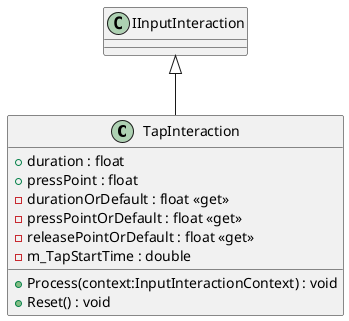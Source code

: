 @startuml
class TapInteraction {
    + duration : float
    + pressPoint : float
    - durationOrDefault : float <<get>>
    - pressPointOrDefault : float <<get>>
    - releasePointOrDefault : float <<get>>
    - m_TapStartTime : double
    + Process(context:InputInteractionContext) : void
    + Reset() : void
}
IInputInteraction <|-- TapInteraction
@enduml
